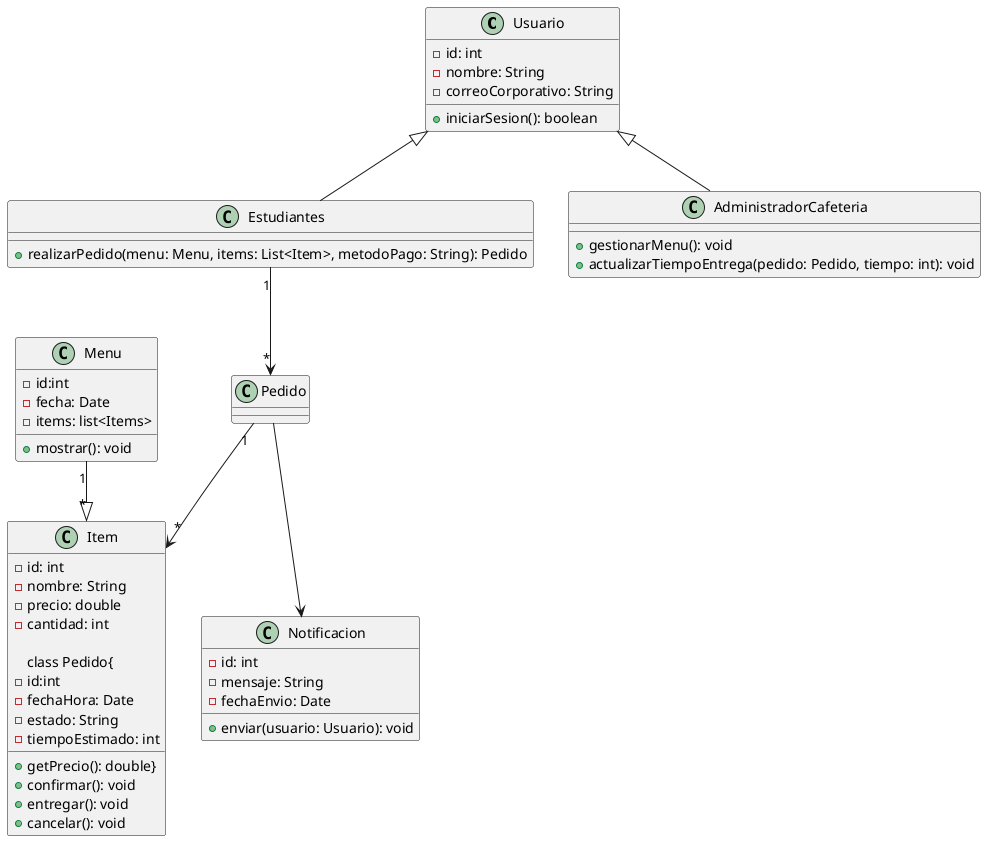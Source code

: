@startuml clasescoffeeshop
class Usuario {
    - id: int
    - nombre: String
    - correoCorporativo: String
    + iniciarSesion(): boolean
}

class Estudiantes {
    + realizarPedido(menu: Menu, items: List<Item>, metodoPago: String): Pedido
}

class AdministradorCafeteria{
    + gestionarMenu(): void
    + actualizarTiempoEntrega(pedido: Pedido, tiempo: int): void
}


class Menu{
    - id:int
    - fecha: Date
    - items: list<Items>
    + mostrar(): void
}

class Item{
    -id: int
    -nombre: String
    -precio: double
    -cantidad: int
    +getPrecio(): double}

class Pedido{
    - id:int
    - fechaHora: Date
    - estado: String
    - tiempoEstimado: int
    + confirmar(): void
    + entregar(): void
    + cancelar(): void
}

class Notificacion{
    - id: int
    - mensaje: String
    - fechaEnvio: Date
    + enviar(usuario: Usuario): void
}

Usuario <|-- Estudiantes
Usuario <|-- AdministradorCafeteria
Menu "1" --|> "*"Item
Estudiantes "1" --> "*" Pedido
Pedido "1" --> "*" Item
Pedido --> Notificacion

@enduml